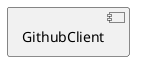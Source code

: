 @startuml
	[GithubClient] as group___github_client [[../groups/group___github_client.html]]
@enduml
